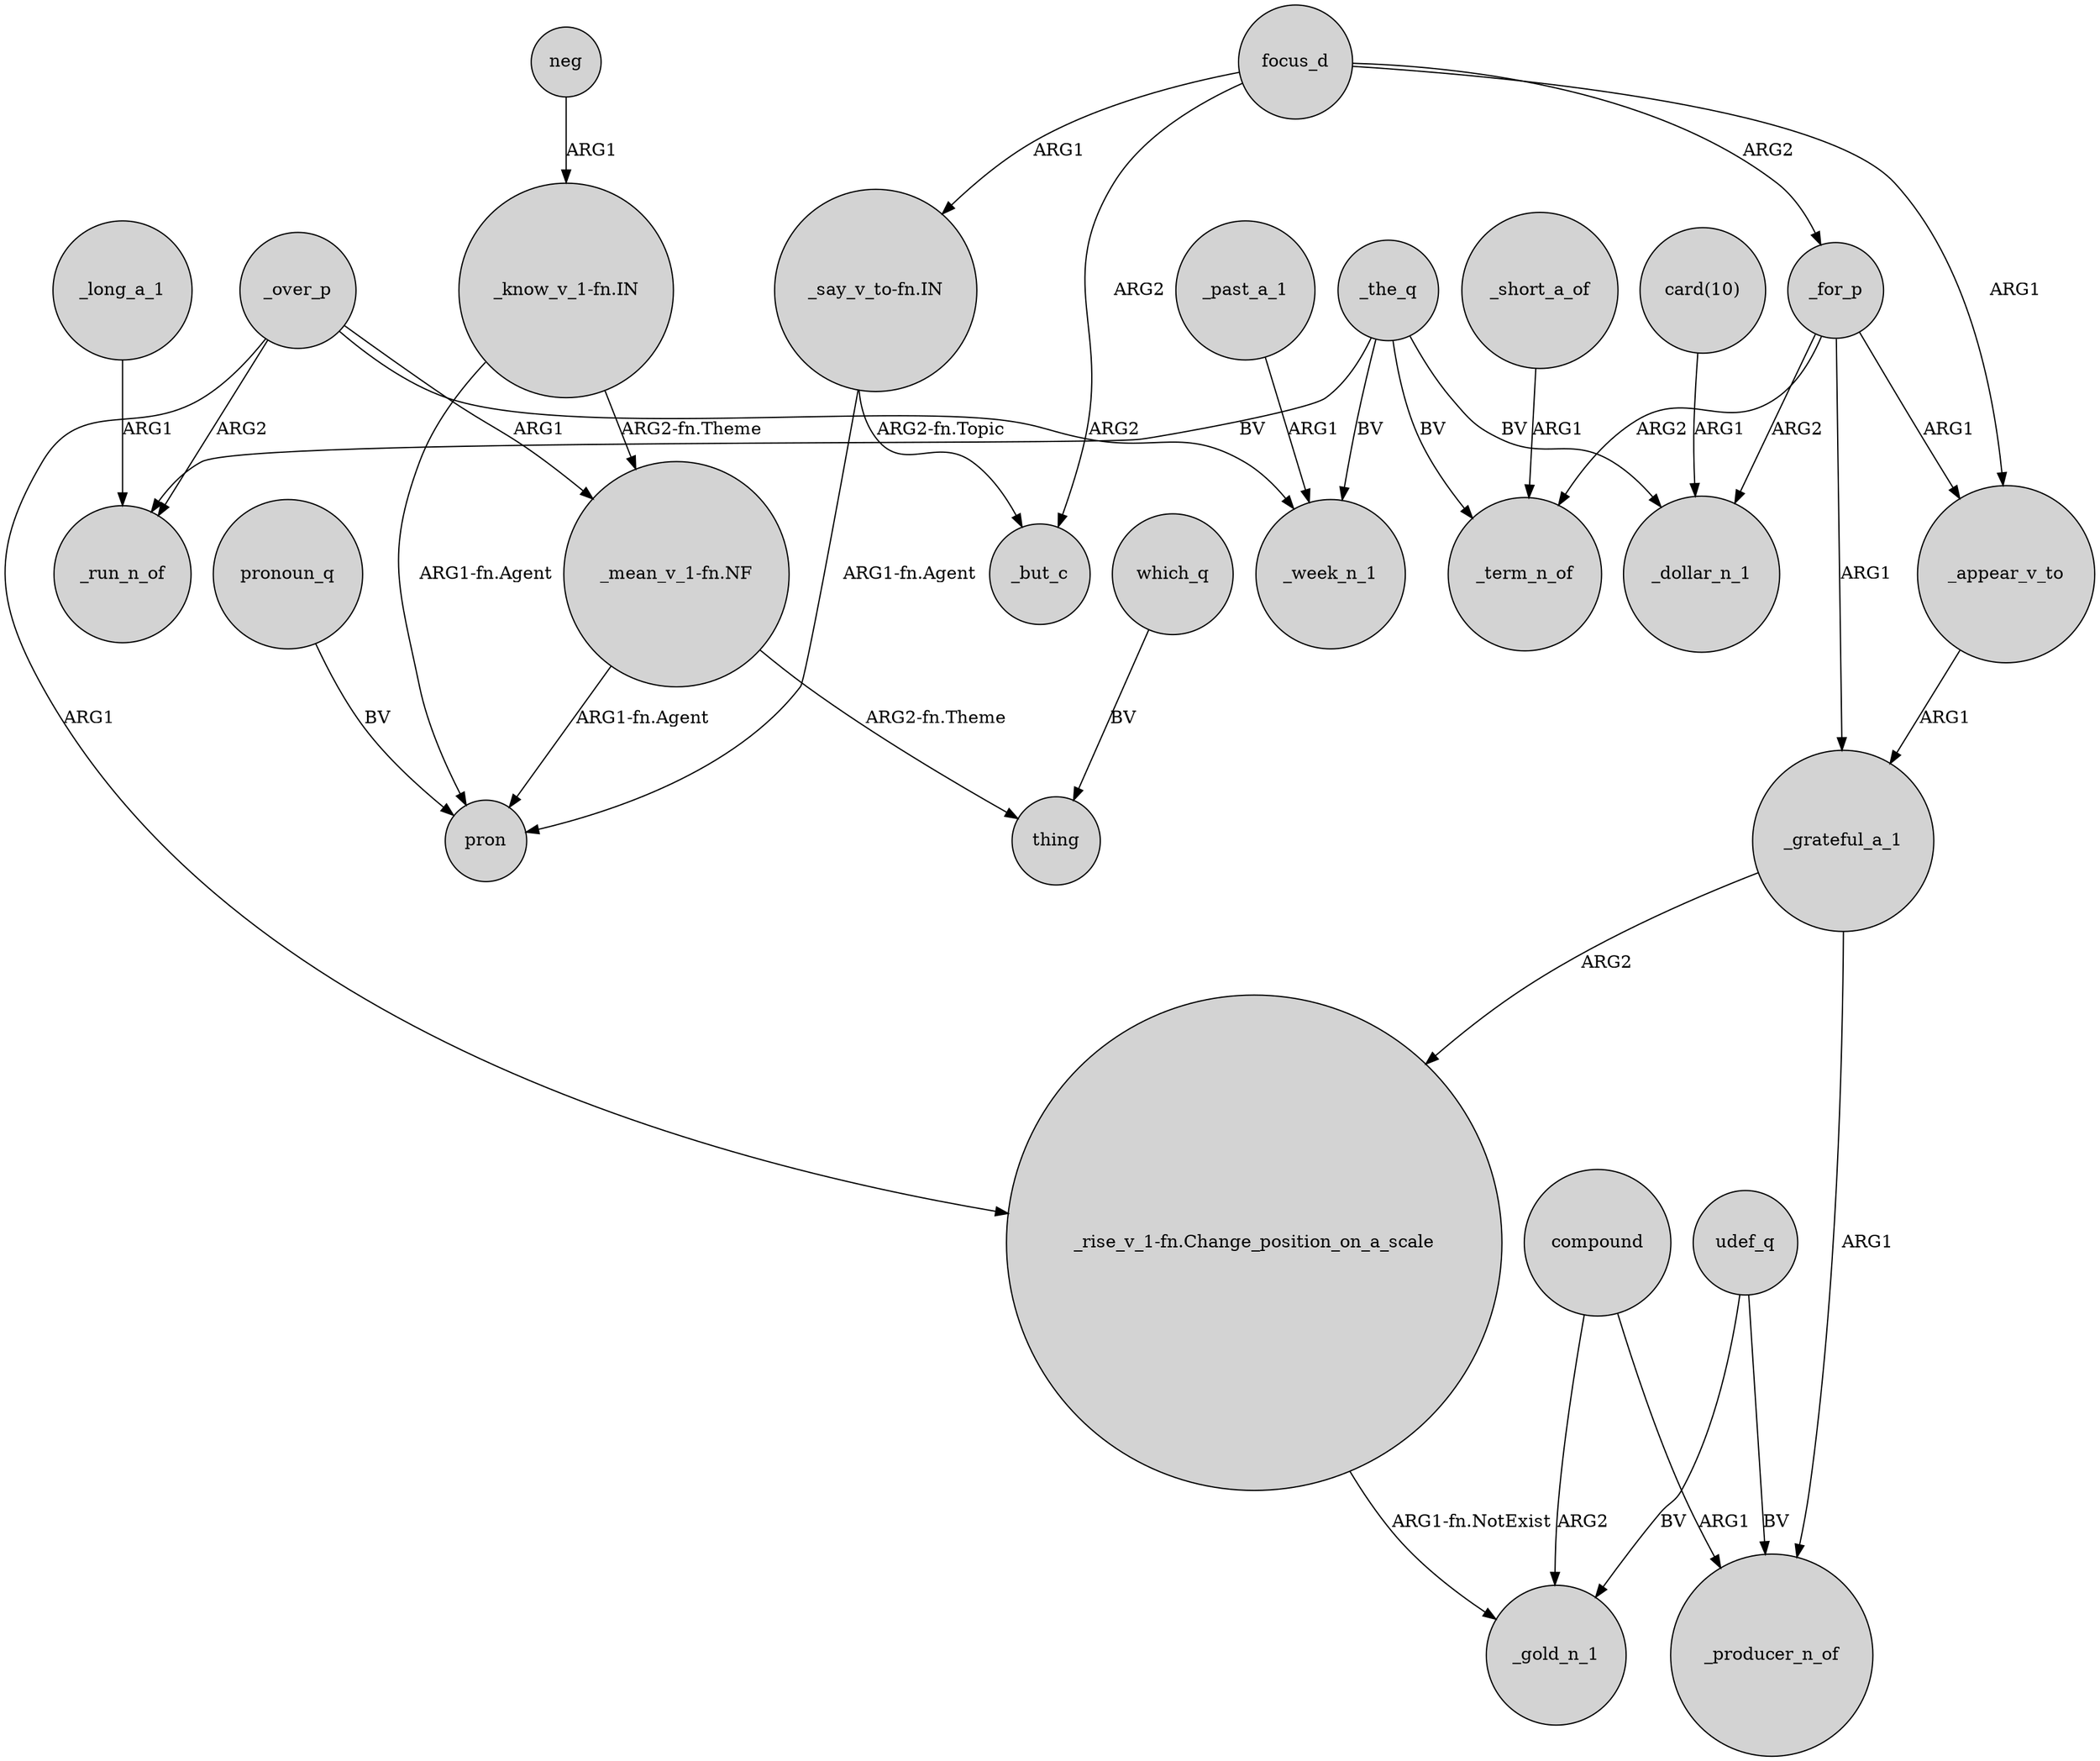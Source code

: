 digraph {
	node [shape=circle style=filled]
	_long_a_1 -> _run_n_of [label=ARG1]
	"_know_v_1-fn.IN" -> "_mean_v_1-fn.NF" [label="ARG2-fn.Theme"]
	_over_p -> "_rise_v_1-fn.Change_position_on_a_scale" [label=ARG1]
	_for_p -> _term_n_of [label=ARG2]
	compound -> _producer_n_of [label=ARG1]
	_past_a_1 -> _week_n_1 [label=ARG1]
	_for_p -> _dollar_n_1 [label=ARG2]
	_over_p -> _run_n_of [label=ARG2]
	_over_p -> _week_n_1 [label=ARG2]
	_short_a_of -> _term_n_of [label=ARG1]
	_the_q -> _dollar_n_1 [label=BV]
	"_know_v_1-fn.IN" -> pron [label="ARG1-fn.Agent"]
	compound -> _gold_n_1 [label=ARG2]
	focus_d -> _for_p [label=ARG2]
	focus_d -> _but_c [label=ARG2]
	"_say_v_to-fn.IN" -> _but_c [label="ARG2-fn.Topic"]
	"card(10)" -> _dollar_n_1 [label=ARG1]
	_the_q -> _term_n_of [label=BV]
	pronoun_q -> pron [label=BV]
	neg -> "_know_v_1-fn.IN" [label=ARG1]
	udef_q -> _gold_n_1 [label=BV]
	_grateful_a_1 -> "_rise_v_1-fn.Change_position_on_a_scale" [label=ARG2]
	_for_p -> _grateful_a_1 [label=ARG1]
	_over_p -> "_mean_v_1-fn.NF" [label=ARG1]
	_the_q -> _week_n_1 [label=BV]
	_grateful_a_1 -> _producer_n_of [label=ARG1]
	_for_p -> _appear_v_to [label=ARG1]
	_the_q -> _run_n_of [label=BV]
	"_say_v_to-fn.IN" -> pron [label="ARG1-fn.Agent"]
	"_mean_v_1-fn.NF" -> thing [label="ARG2-fn.Theme"]
	"_rise_v_1-fn.Change_position_on_a_scale" -> _gold_n_1 [label="ARG1-fn.NotExist"]
	focus_d -> _appear_v_to [label=ARG1]
	"_mean_v_1-fn.NF" -> pron [label="ARG1-fn.Agent"]
	_appear_v_to -> _grateful_a_1 [label=ARG1]
	udef_q -> _producer_n_of [label=BV]
	focus_d -> "_say_v_to-fn.IN" [label=ARG1]
	which_q -> thing [label=BV]
}
